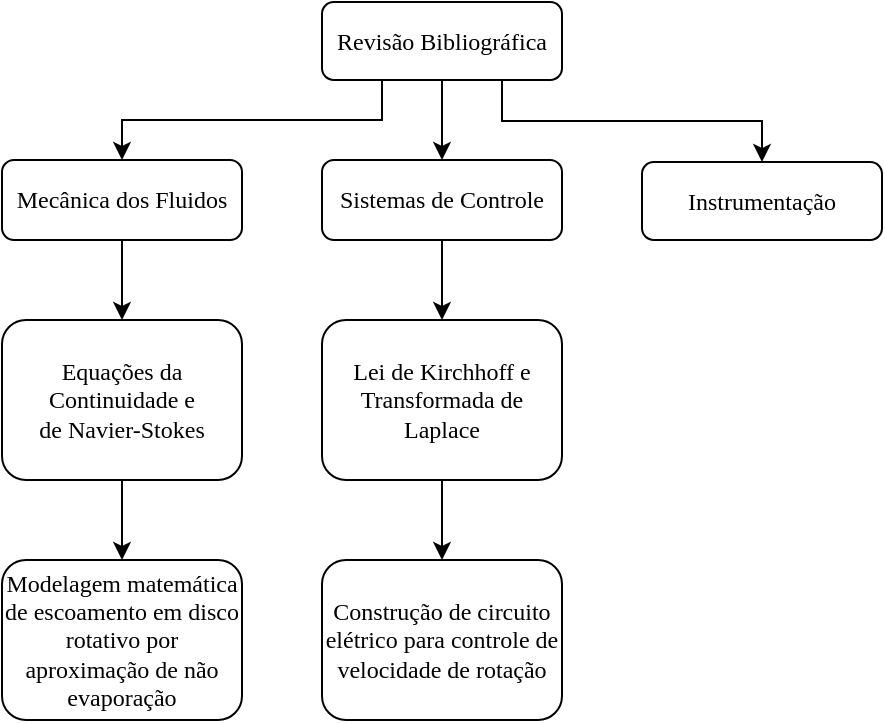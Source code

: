 <mxfile version="10.6.0" type="github"><diagram id="mhg385KnZYN38O_zaj7F" name="Page-1"><mxGraphModel dx="825" dy="444" grid="1" gridSize="10" guides="1" tooltips="1" connect="1" arrows="1" fold="1" page="1" pageScale="1" pageWidth="827" pageHeight="1169" math="0" shadow="0"><root><mxCell id="0"/><mxCell id="1" parent="0"/><mxCell id="q4QYwxdsOYmeQfeY7dBy-1" value="" style="edgeStyle=orthogonalEdgeStyle;rounded=0;orthogonalLoop=1;jettySize=auto;exitX=0.25;exitY=1;exitDx=0;exitDy=0;entryX=0.5;entryY=0;entryDx=0;entryDy=0;fontFamily=Times New Roman;html=1;fontSize=12;" edge="1" parent="1" source="SnoFnjO6K1mRCNXOsx09-1" target="SnoFnjO6K1mRCNXOsx09-2"><mxGeometry relative="1" as="geometry"/></mxCell><mxCell id="q4QYwxdsOYmeQfeY7dBy-3" style="edgeStyle=orthogonalEdgeStyle;rounded=0;orthogonalLoop=1;jettySize=auto;exitX=0.5;exitY=1;exitDx=0;exitDy=0;entryX=0.5;entryY=0;entryDx=0;entryDy=0;fontFamily=Times New Roman;html=1;fontSize=12;" edge="1" parent="1" source="SnoFnjO6K1mRCNXOsx09-1" target="q4QYwxdsOYmeQfeY7dBy-2"><mxGeometry relative="1" as="geometry"/></mxCell><mxCell id="q4QYwxdsOYmeQfeY7dBy-11" value="" style="edgeStyle=orthogonalEdgeStyle;rounded=0;orthogonalLoop=1;jettySize=auto;html=1;fontFamily=Times New Roman;fontSize=12;exitX=0.75;exitY=1;exitDx=0;exitDy=0;" edge="1" parent="1" source="SnoFnjO6K1mRCNXOsx09-1" target="q4QYwxdsOYmeQfeY7dBy-10"><mxGeometry relative="1" as="geometry"/></mxCell><mxCell id="SnoFnjO6K1mRCNXOsx09-1" value="Revisão Bibliográfica" style="rounded=1;whiteSpace=wrap;fontFamily=Times New Roman;html=1;fontSize=12;" parent="1" vertex="1"><mxGeometry x="280" y="81" width="120" height="39" as="geometry"/></mxCell><mxCell id="q4QYwxdsOYmeQfeY7dBy-10" value="Instrumentação" style="rounded=1;whiteSpace=wrap;fontFamily=Times New Roman;html=1;fontSize=12;" vertex="1" parent="1"><mxGeometry x="440" y="161" width="120" height="39" as="geometry"/></mxCell><mxCell id="q4QYwxdsOYmeQfeY7dBy-5" value="" style="edgeStyle=orthogonalEdgeStyle;rounded=0;orthogonalLoop=1;jettySize=auto;html=1;fontFamily=Times New Roman;fontSize=12;" edge="1" parent="1" source="SnoFnjO6K1mRCNXOsx09-2" target="q4QYwxdsOYmeQfeY7dBy-4"><mxGeometry relative="1" as="geometry"/></mxCell><mxCell id="SnoFnjO6K1mRCNXOsx09-2" value="Mecânica dos Fluidos" style="rounded=1;whiteSpace=wrap;fontFamily=Times New Roman;html=1;fontSize=12;" parent="1" vertex="1"><mxGeometry x="120" y="160" width="120" height="40" as="geometry"/></mxCell><mxCell id="q4QYwxdsOYmeQfeY7dBy-9" value="" style="edgeStyle=orthogonalEdgeStyle;rounded=0;orthogonalLoop=1;jettySize=auto;html=1;fontFamily=Times New Roman;fontSize=12;" edge="1" parent="1" source="q4QYwxdsOYmeQfeY7dBy-4" target="q4QYwxdsOYmeQfeY7dBy-8"><mxGeometry relative="1" as="geometry"/></mxCell><mxCell id="q4QYwxdsOYmeQfeY7dBy-4" value="Equações da Continuidade e&lt;br&gt;de Navier-Stokes" style="rounded=1;whiteSpace=wrap;fontFamily=Times New Roman;html=1;fontSize=12;" vertex="1" parent="1"><mxGeometry x="120" y="240" width="120" height="80" as="geometry"/></mxCell><mxCell id="q4QYwxdsOYmeQfeY7dBy-8" value="Modelagem matemática de escoamento em disco rotativo por aproximação de não evaporação" style="rounded=1;whiteSpace=wrap;fontFamily=Times New Roman;html=1;fontSize=12;" vertex="1" parent="1"><mxGeometry x="120" y="360" width="120" height="80" as="geometry"/></mxCell><mxCell id="q4QYwxdsOYmeQfeY7dBy-7" value="" style="edgeStyle=orthogonalEdgeStyle;rounded=0;orthogonalLoop=1;jettySize=auto;html=1;fontFamily=Times New Roman;fontSize=12;" edge="1" parent="1" source="q4QYwxdsOYmeQfeY7dBy-2" target="q4QYwxdsOYmeQfeY7dBy-6"><mxGeometry relative="1" as="geometry"/></mxCell><mxCell id="q4QYwxdsOYmeQfeY7dBy-2" value="Sistemas de Controle" style="rounded=1;whiteSpace=wrap;fontFamily=Times New Roman;html=1;fontSize=12;" vertex="1" parent="1"><mxGeometry x="280" y="160" width="120" height="40" as="geometry"/></mxCell><mxCell id="q4QYwxdsOYmeQfeY7dBy-13" value="" style="edgeStyle=orthogonalEdgeStyle;rounded=0;orthogonalLoop=1;jettySize=auto;html=1;fontFamily=Times New Roman;fontSize=12;" edge="1" parent="1" source="q4QYwxdsOYmeQfeY7dBy-6" target="q4QYwxdsOYmeQfeY7dBy-12"><mxGeometry relative="1" as="geometry"/></mxCell><mxCell id="q4QYwxdsOYmeQfeY7dBy-6" value="Lei de Kirchhoff e Transformada de Laplace&lt;br&gt;" style="rounded=1;whiteSpace=wrap;fontFamily=Times New Roman;html=1;fontSize=12;" vertex="1" parent="1"><mxGeometry x="280" y="240" width="120" height="80" as="geometry"/></mxCell><mxCell id="q4QYwxdsOYmeQfeY7dBy-12" value="Construção de circuito elétrico para controle de velocidade de rotação&lt;br&gt;" style="rounded=1;whiteSpace=wrap;fontFamily=Times New Roman;html=1;fontSize=12;" vertex="1" parent="1"><mxGeometry x="280" y="360" width="120" height="80" as="geometry"/></mxCell></root></mxGraphModel></diagram></mxfile>